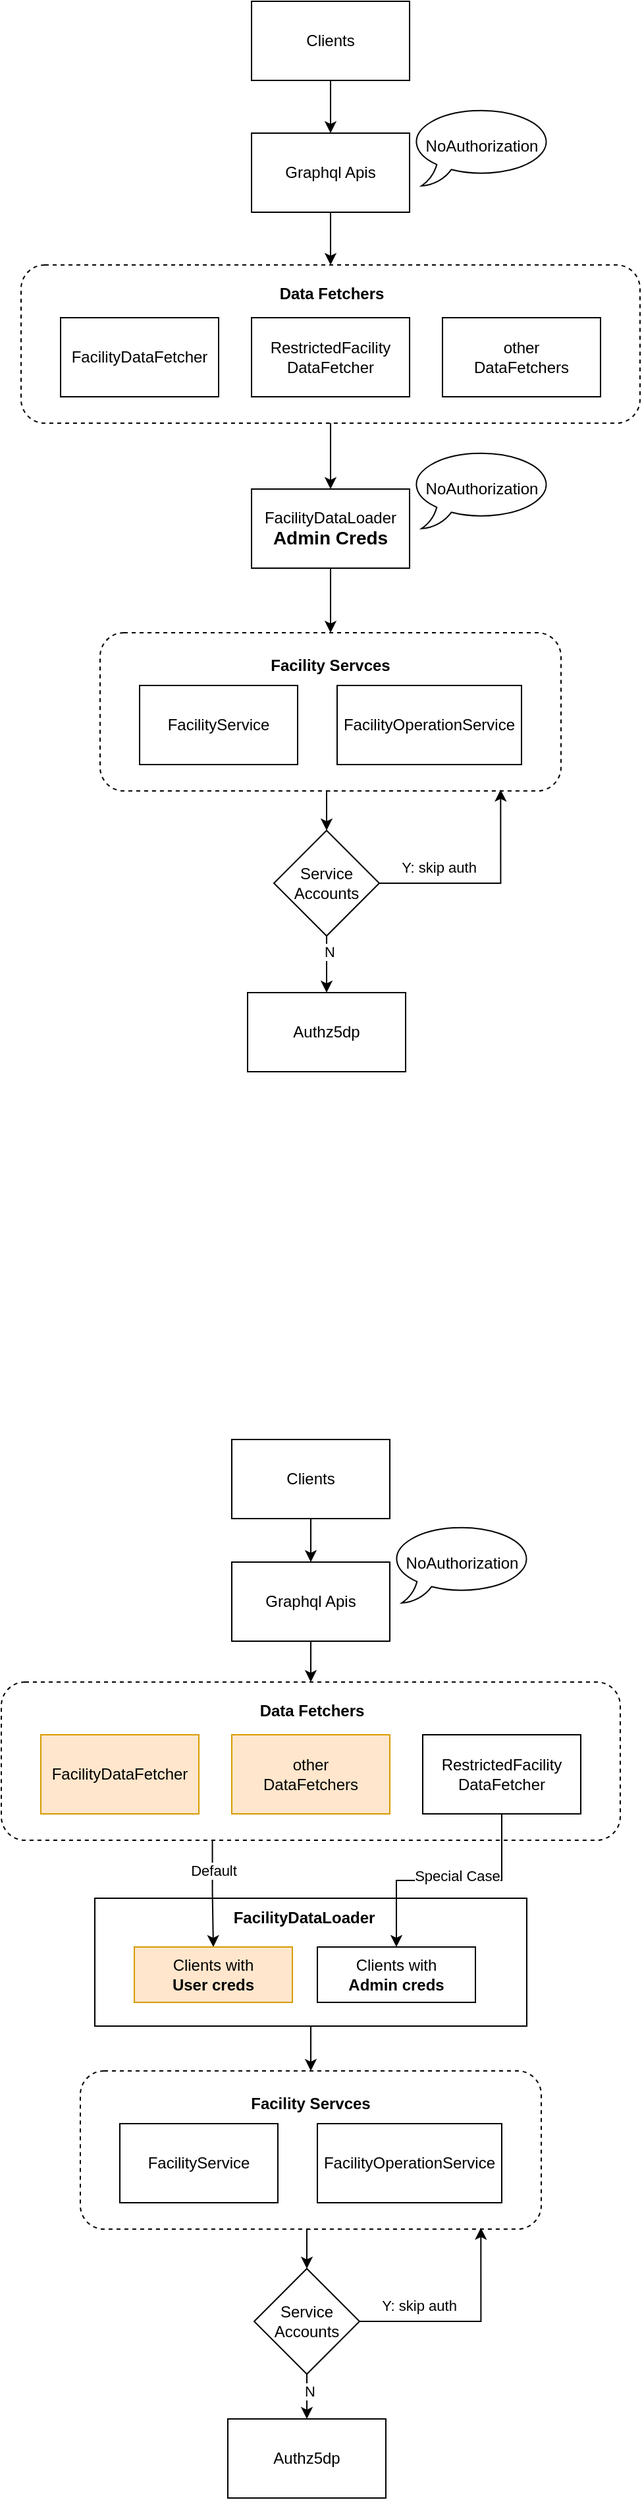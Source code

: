 <mxfile version="24.4.4" type="github">
  <diagram name="Page-1" id="uJ56oVc2astkLFpGURAz">
    <mxGraphModel dx="2202" dy="1376" grid="0" gridSize="10" guides="1" tooltips="1" connect="1" arrows="1" fold="1" page="0" pageScale="1" pageWidth="850" pageHeight="1100" math="0" shadow="0">
      <root>
        <mxCell id="0" />
        <mxCell id="1" parent="0" />
        <mxCell id="DmmFsieduN3mxOky07KF-39" value="" style="rounded=0;whiteSpace=wrap;html=1;" vertex="1" parent="1">
          <mxGeometry x="116" y="1569" width="328" height="97" as="geometry" />
        </mxCell>
        <mxCell id="DmmFsieduN3mxOky07KF-25" style="edgeStyle=orthogonalEdgeStyle;rounded=0;orthogonalLoop=1;jettySize=auto;html=1;exitX=0.5;exitY=1;exitDx=0;exitDy=0;entryX=0.5;entryY=0;entryDx=0;entryDy=0;" edge="1" parent="1" source="DmmFsieduN3mxOky07KF-21" target="DmmFsieduN3mxOky07KF-24">
          <mxGeometry relative="1" as="geometry" />
        </mxCell>
        <mxCell id="DmmFsieduN3mxOky07KF-21" value="" style="rounded=1;whiteSpace=wrap;html=1;dashed=1;" vertex="1" parent="1">
          <mxGeometry x="120" y="609" width="350" height="120" as="geometry" />
        </mxCell>
        <mxCell id="DmmFsieduN3mxOky07KF-20" style="edgeStyle=orthogonalEdgeStyle;rounded=0;orthogonalLoop=1;jettySize=auto;html=1;exitX=0.5;exitY=1;exitDx=0;exitDy=0;entryX=0.5;entryY=0;entryDx=0;entryDy=0;" edge="1" parent="1" source="DmmFsieduN3mxOky07KF-8" target="DmmFsieduN3mxOky07KF-2">
          <mxGeometry relative="1" as="geometry" />
        </mxCell>
        <mxCell id="DmmFsieduN3mxOky07KF-8" value="" style="rounded=1;whiteSpace=wrap;html=1;dashed=1;" vertex="1" parent="1">
          <mxGeometry x="60" y="330" width="470" height="120" as="geometry" />
        </mxCell>
        <mxCell id="DmmFsieduN3mxOky07KF-19" style="edgeStyle=orthogonalEdgeStyle;rounded=0;orthogonalLoop=1;jettySize=auto;html=1;exitX=0.5;exitY=1;exitDx=0;exitDy=0;entryX=0.5;entryY=0;entryDx=0;entryDy=0;" edge="1" parent="1" source="DmmFsieduN3mxOky07KF-1" target="DmmFsieduN3mxOky07KF-8">
          <mxGeometry relative="1" as="geometry" />
        </mxCell>
        <mxCell id="DmmFsieduN3mxOky07KF-1" value="Graphql Apis" style="rounded=0;whiteSpace=wrap;html=1;" vertex="1" parent="1">
          <mxGeometry x="235" y="230" width="120" height="60" as="geometry" />
        </mxCell>
        <mxCell id="DmmFsieduN3mxOky07KF-23" style="edgeStyle=orthogonalEdgeStyle;rounded=0;orthogonalLoop=1;jettySize=auto;html=1;exitX=0.5;exitY=1;exitDx=0;exitDy=0;entryX=0.5;entryY=0;entryDx=0;entryDy=0;" edge="1" parent="1" source="DmmFsieduN3mxOky07KF-2" target="DmmFsieduN3mxOky07KF-21">
          <mxGeometry relative="1" as="geometry" />
        </mxCell>
        <mxCell id="DmmFsieduN3mxOky07KF-2" value="FacilityDataLoader&lt;div&gt;&lt;b&gt;&lt;font style=&quot;font-size: 14px;&quot;&gt;Admin Creds&lt;/font&gt;&lt;/b&gt;&lt;/div&gt;" style="rounded=0;whiteSpace=wrap;html=1;" vertex="1" parent="1">
          <mxGeometry x="235" y="500" width="120" height="60" as="geometry" />
        </mxCell>
        <mxCell id="DmmFsieduN3mxOky07KF-5" value="FacilityDataFetcher" style="rounded=0;whiteSpace=wrap;html=1;" vertex="1" parent="1">
          <mxGeometry x="90" y="370" width="120" height="60" as="geometry" />
        </mxCell>
        <mxCell id="DmmFsieduN3mxOky07KF-6" value="RestrictedFacility&lt;br&gt;DataFetcher" style="rounded=0;whiteSpace=wrap;html=1;" vertex="1" parent="1">
          <mxGeometry x="235" y="370" width="120" height="60" as="geometry" />
        </mxCell>
        <mxCell id="DmmFsieduN3mxOky07KF-7" value="other&lt;br&gt;DataFetchers" style="rounded=0;whiteSpace=wrap;html=1;" vertex="1" parent="1">
          <mxGeometry x="380" y="370" width="120" height="60" as="geometry" />
        </mxCell>
        <mxCell id="DmmFsieduN3mxOky07KF-10" value="&lt;b&gt;Data Fetchers&lt;/b&gt;" style="text;html=1;align=center;verticalAlign=middle;whiteSpace=wrap;rounded=0;" vertex="1" parent="1">
          <mxGeometry x="241" y="337" width="110" height="30" as="geometry" />
        </mxCell>
        <mxCell id="DmmFsieduN3mxOky07KF-12" value="FacilityService" style="rounded=0;whiteSpace=wrap;html=1;" vertex="1" parent="1">
          <mxGeometry x="150" y="649" width="120" height="60" as="geometry" />
        </mxCell>
        <mxCell id="DmmFsieduN3mxOky07KF-13" value="FacilityOperationService" style="rounded=0;whiteSpace=wrap;html=1;" vertex="1" parent="1">
          <mxGeometry x="300" y="649" width="140" height="60" as="geometry" />
        </mxCell>
        <mxCell id="DmmFsieduN3mxOky07KF-14" value="NoAuthorization" style="whiteSpace=wrap;html=1;shape=mxgraph.basic.oval_callout" vertex="1" parent="1">
          <mxGeometry x="355" y="210" width="110" height="60" as="geometry" />
        </mxCell>
        <mxCell id="DmmFsieduN3mxOky07KF-15" value="NoAuthorization" style="whiteSpace=wrap;html=1;shape=mxgraph.basic.oval_callout" vertex="1" parent="1">
          <mxGeometry x="355" y="470" width="110" height="60" as="geometry" />
        </mxCell>
        <mxCell id="DmmFsieduN3mxOky07KF-17" style="edgeStyle=orthogonalEdgeStyle;rounded=0;orthogonalLoop=1;jettySize=auto;html=1;exitX=0.5;exitY=1;exitDx=0;exitDy=0;entryX=0.5;entryY=0;entryDx=0;entryDy=0;" edge="1" parent="1" source="DmmFsieduN3mxOky07KF-16" target="DmmFsieduN3mxOky07KF-1">
          <mxGeometry relative="1" as="geometry" />
        </mxCell>
        <mxCell id="DmmFsieduN3mxOky07KF-16" value="Clients" style="rounded=0;whiteSpace=wrap;html=1;" vertex="1" parent="1">
          <mxGeometry x="235" y="130" width="120" height="60" as="geometry" />
        </mxCell>
        <mxCell id="DmmFsieduN3mxOky07KF-22" value="&lt;b&gt;Facility Servces&lt;/b&gt;" style="text;html=1;align=center;verticalAlign=middle;whiteSpace=wrap;rounded=0;" vertex="1" parent="1">
          <mxGeometry x="240" y="619" width="110" height="30" as="geometry" />
        </mxCell>
        <mxCell id="DmmFsieduN3mxOky07KF-27" value="" style="edgeStyle=orthogonalEdgeStyle;rounded=0;orthogonalLoop=1;jettySize=auto;html=1;" edge="1" parent="1" source="DmmFsieduN3mxOky07KF-24" target="DmmFsieduN3mxOky07KF-26">
          <mxGeometry relative="1" as="geometry" />
        </mxCell>
        <mxCell id="DmmFsieduN3mxOky07KF-28" value="N" style="edgeLabel;html=1;align=center;verticalAlign=middle;resizable=0;points=[];" vertex="1" connectable="0" parent="DmmFsieduN3mxOky07KF-27">
          <mxGeometry x="-0.439" y="2" relative="1" as="geometry">
            <mxPoint as="offset" />
          </mxGeometry>
        </mxCell>
        <mxCell id="DmmFsieduN3mxOky07KF-24" value="Service&lt;br&gt;Accounts" style="rhombus;whiteSpace=wrap;html=1;" vertex="1" parent="1">
          <mxGeometry x="252" y="759" width="80" height="80" as="geometry" />
        </mxCell>
        <mxCell id="DmmFsieduN3mxOky07KF-26" value="Authz5dp" style="whiteSpace=wrap;html=1;" vertex="1" parent="1">
          <mxGeometry x="232" y="882" width="120" height="60" as="geometry" />
        </mxCell>
        <mxCell id="DmmFsieduN3mxOky07KF-29" style="edgeStyle=orthogonalEdgeStyle;rounded=0;orthogonalLoop=1;jettySize=auto;html=1;exitX=1;exitY=0.5;exitDx=0;exitDy=0;entryX=0.869;entryY=0.992;entryDx=0;entryDy=0;entryPerimeter=0;" edge="1" parent="1" source="DmmFsieduN3mxOky07KF-24" target="DmmFsieduN3mxOky07KF-21">
          <mxGeometry relative="1" as="geometry" />
        </mxCell>
        <mxCell id="DmmFsieduN3mxOky07KF-30" value="Y: skip auth" style="edgeLabel;html=1;align=center;verticalAlign=middle;resizable=0;points=[];" vertex="1" connectable="0" parent="DmmFsieduN3mxOky07KF-29">
          <mxGeometry x="-0.436" y="5" relative="1" as="geometry">
            <mxPoint x="-1" y="-7" as="offset" />
          </mxGeometry>
        </mxCell>
        <mxCell id="DmmFsieduN3mxOky07KF-32" style="edgeStyle=orthogonalEdgeStyle;rounded=0;orthogonalLoop=1;jettySize=auto;html=1;exitX=0.5;exitY=1;exitDx=0;exitDy=0;entryX=0.5;entryY=0;entryDx=0;entryDy=0;" edge="1" parent="1" source="DmmFsieduN3mxOky07KF-33" target="DmmFsieduN3mxOky07KF-53">
          <mxGeometry relative="1" as="geometry" />
        </mxCell>
        <mxCell id="DmmFsieduN3mxOky07KF-33" value="" style="rounded=1;whiteSpace=wrap;html=1;dashed=1;" vertex="1" parent="1">
          <mxGeometry x="105" y="1700" width="350" height="120" as="geometry" />
        </mxCell>
        <mxCell id="DmmFsieduN3mxOky07KF-34" value="Default" style="edgeStyle=orthogonalEdgeStyle;rounded=0;orthogonalLoop=1;jettySize=auto;html=1;exitX=0.341;exitY=1;exitDx=0;exitDy=0;exitPerimeter=0;" edge="1" parent="1" source="DmmFsieduN3mxOky07KF-35" target="DmmFsieduN3mxOky07KF-59">
          <mxGeometry x="-0.437" y="1" relative="1" as="geometry">
            <Array as="points" />
            <mxPoint as="offset" />
          </mxGeometry>
        </mxCell>
        <mxCell id="DmmFsieduN3mxOky07KF-35" value="" style="rounded=1;whiteSpace=wrap;html=1;dashed=1;" vertex="1" parent="1">
          <mxGeometry x="45" y="1405" width="470" height="120" as="geometry" />
        </mxCell>
        <mxCell id="DmmFsieduN3mxOky07KF-36" style="edgeStyle=orthogonalEdgeStyle;rounded=0;orthogonalLoop=1;jettySize=auto;html=1;exitX=0.5;exitY=1;exitDx=0;exitDy=0;entryX=0.5;entryY=0;entryDx=0;entryDy=0;" edge="1" parent="1" source="DmmFsieduN3mxOky07KF-37" target="DmmFsieduN3mxOky07KF-35">
          <mxGeometry relative="1" as="geometry" />
        </mxCell>
        <mxCell id="DmmFsieduN3mxOky07KF-37" value="Graphql Apis" style="rounded=0;whiteSpace=wrap;html=1;" vertex="1" parent="1">
          <mxGeometry x="220" y="1314" width="120" height="60" as="geometry" />
        </mxCell>
        <mxCell id="DmmFsieduN3mxOky07KF-38" style="edgeStyle=orthogonalEdgeStyle;rounded=0;orthogonalLoop=1;jettySize=auto;html=1;exitX=0.5;exitY=1;exitDx=0;exitDy=0;entryX=0.5;entryY=0;entryDx=0;entryDy=0;" edge="1" parent="1" source="DmmFsieduN3mxOky07KF-39" target="DmmFsieduN3mxOky07KF-33">
          <mxGeometry relative="1" as="geometry" />
        </mxCell>
        <mxCell id="DmmFsieduN3mxOky07KF-40" value="FacilityDataFetcher" style="rounded=0;whiteSpace=wrap;html=1;fillColor=#ffe6cc;strokeColor=#d79b00;" vertex="1" parent="1">
          <mxGeometry x="75" y="1445" width="120" height="60" as="geometry" />
        </mxCell>
        <mxCell id="DmmFsieduN3mxOky07KF-62" style="edgeStyle=orthogonalEdgeStyle;rounded=0;orthogonalLoop=1;jettySize=auto;html=1;exitX=0.5;exitY=1;exitDx=0;exitDy=0;" edge="1" parent="1" source="DmmFsieduN3mxOky07KF-41" target="DmmFsieduN3mxOky07KF-60">
          <mxGeometry relative="1" as="geometry" />
        </mxCell>
        <mxCell id="DmmFsieduN3mxOky07KF-63" value="Special Case" style="edgeLabel;html=1;align=center;verticalAlign=middle;resizable=0;points=[];" vertex="1" connectable="0" parent="DmmFsieduN3mxOky07KF-62">
          <mxGeometry x="-0.024" y="3" relative="1" as="geometry">
            <mxPoint x="4" y="-7" as="offset" />
          </mxGeometry>
        </mxCell>
        <mxCell id="DmmFsieduN3mxOky07KF-41" value="RestrictedFacility&lt;br&gt;DataFetcher" style="rounded=0;whiteSpace=wrap;html=1;" vertex="1" parent="1">
          <mxGeometry x="365" y="1445" width="120" height="60" as="geometry" />
        </mxCell>
        <mxCell id="DmmFsieduN3mxOky07KF-42" value="other&lt;br&gt;DataFetchers" style="rounded=0;whiteSpace=wrap;html=1;fillColor=#ffe6cc;strokeColor=#d79b00;" vertex="1" parent="1">
          <mxGeometry x="220" y="1445" width="120" height="60" as="geometry" />
        </mxCell>
        <mxCell id="DmmFsieduN3mxOky07KF-43" value="&lt;b&gt;Data Fetchers&lt;/b&gt;" style="text;html=1;align=center;verticalAlign=middle;whiteSpace=wrap;rounded=0;" vertex="1" parent="1">
          <mxGeometry x="226" y="1412" width="110" height="30" as="geometry" />
        </mxCell>
        <mxCell id="DmmFsieduN3mxOky07KF-44" value="FacilityService" style="rounded=0;whiteSpace=wrap;html=1;" vertex="1" parent="1">
          <mxGeometry x="135" y="1740" width="120" height="60" as="geometry" />
        </mxCell>
        <mxCell id="DmmFsieduN3mxOky07KF-45" value="FacilityOperationService" style="rounded=0;whiteSpace=wrap;html=1;" vertex="1" parent="1">
          <mxGeometry x="285" y="1740" width="140" height="60" as="geometry" />
        </mxCell>
        <mxCell id="DmmFsieduN3mxOky07KF-46" value="NoAuthorization" style="whiteSpace=wrap;html=1;shape=mxgraph.basic.oval_callout" vertex="1" parent="1">
          <mxGeometry x="340" y="1285" width="110" height="60" as="geometry" />
        </mxCell>
        <mxCell id="DmmFsieduN3mxOky07KF-48" style="edgeStyle=orthogonalEdgeStyle;rounded=0;orthogonalLoop=1;jettySize=auto;html=1;exitX=0.5;exitY=1;exitDx=0;exitDy=0;entryX=0.5;entryY=0;entryDx=0;entryDy=0;" edge="1" parent="1" source="DmmFsieduN3mxOky07KF-49" target="DmmFsieduN3mxOky07KF-37">
          <mxGeometry relative="1" as="geometry" />
        </mxCell>
        <mxCell id="DmmFsieduN3mxOky07KF-49" value="Clients" style="rounded=0;whiteSpace=wrap;html=1;" vertex="1" parent="1">
          <mxGeometry x="220" y="1221" width="120" height="60" as="geometry" />
        </mxCell>
        <mxCell id="DmmFsieduN3mxOky07KF-50" value="&lt;b&gt;Facility Servces&lt;/b&gt;" style="text;html=1;align=center;verticalAlign=middle;whiteSpace=wrap;rounded=0;" vertex="1" parent="1">
          <mxGeometry x="225" y="1710" width="110" height="30" as="geometry" />
        </mxCell>
        <mxCell id="DmmFsieduN3mxOky07KF-51" value="" style="edgeStyle=orthogonalEdgeStyle;rounded=0;orthogonalLoop=1;jettySize=auto;html=1;" edge="1" parent="1" source="DmmFsieduN3mxOky07KF-53" target="DmmFsieduN3mxOky07KF-54">
          <mxGeometry relative="1" as="geometry" />
        </mxCell>
        <mxCell id="DmmFsieduN3mxOky07KF-52" value="N" style="edgeLabel;html=1;align=center;verticalAlign=middle;resizable=0;points=[];" vertex="1" connectable="0" parent="DmmFsieduN3mxOky07KF-51">
          <mxGeometry x="-0.439" y="2" relative="1" as="geometry">
            <mxPoint as="offset" />
          </mxGeometry>
        </mxCell>
        <mxCell id="DmmFsieduN3mxOky07KF-53" value="Service&lt;br&gt;Accounts" style="rhombus;whiteSpace=wrap;html=1;" vertex="1" parent="1">
          <mxGeometry x="237" y="1850" width="80" height="80" as="geometry" />
        </mxCell>
        <mxCell id="DmmFsieduN3mxOky07KF-54" value="Authz5dp" style="whiteSpace=wrap;html=1;" vertex="1" parent="1">
          <mxGeometry x="217" y="1964" width="120" height="60" as="geometry" />
        </mxCell>
        <mxCell id="DmmFsieduN3mxOky07KF-55" style="edgeStyle=orthogonalEdgeStyle;rounded=0;orthogonalLoop=1;jettySize=auto;html=1;exitX=1;exitY=0.5;exitDx=0;exitDy=0;entryX=0.869;entryY=0.992;entryDx=0;entryDy=0;entryPerimeter=0;" edge="1" parent="1" source="DmmFsieduN3mxOky07KF-53" target="DmmFsieduN3mxOky07KF-33">
          <mxGeometry relative="1" as="geometry" />
        </mxCell>
        <mxCell id="DmmFsieduN3mxOky07KF-56" value="Y: skip auth" style="edgeLabel;html=1;align=center;verticalAlign=middle;resizable=0;points=[];" vertex="1" connectable="0" parent="DmmFsieduN3mxOky07KF-55">
          <mxGeometry x="-0.436" y="5" relative="1" as="geometry">
            <mxPoint x="-1" y="-7" as="offset" />
          </mxGeometry>
        </mxCell>
        <mxCell id="DmmFsieduN3mxOky07KF-58" value="&lt;b&gt;FacilityDataLoader&lt;/b&gt;" style="text;html=1;align=center;verticalAlign=middle;whiteSpace=wrap;rounded=0;" vertex="1" parent="1">
          <mxGeometry x="220" y="1569" width="110" height="30" as="geometry" />
        </mxCell>
        <mxCell id="DmmFsieduN3mxOky07KF-59" value="Clients with&lt;br&gt;&lt;b&gt;User creds&lt;/b&gt;" style="rounded=0;whiteSpace=wrap;html=1;fillColor=#ffe6cc;strokeColor=#d79b00;" vertex="1" parent="1">
          <mxGeometry x="146" y="1606" width="120" height="42" as="geometry" />
        </mxCell>
        <mxCell id="DmmFsieduN3mxOky07KF-60" value="Clients with&lt;br&gt;&lt;b&gt;Admin creds&lt;/b&gt;" style="rounded=0;whiteSpace=wrap;html=1;" vertex="1" parent="1">
          <mxGeometry x="285" y="1606" width="120" height="42" as="geometry" />
        </mxCell>
      </root>
    </mxGraphModel>
  </diagram>
</mxfile>
